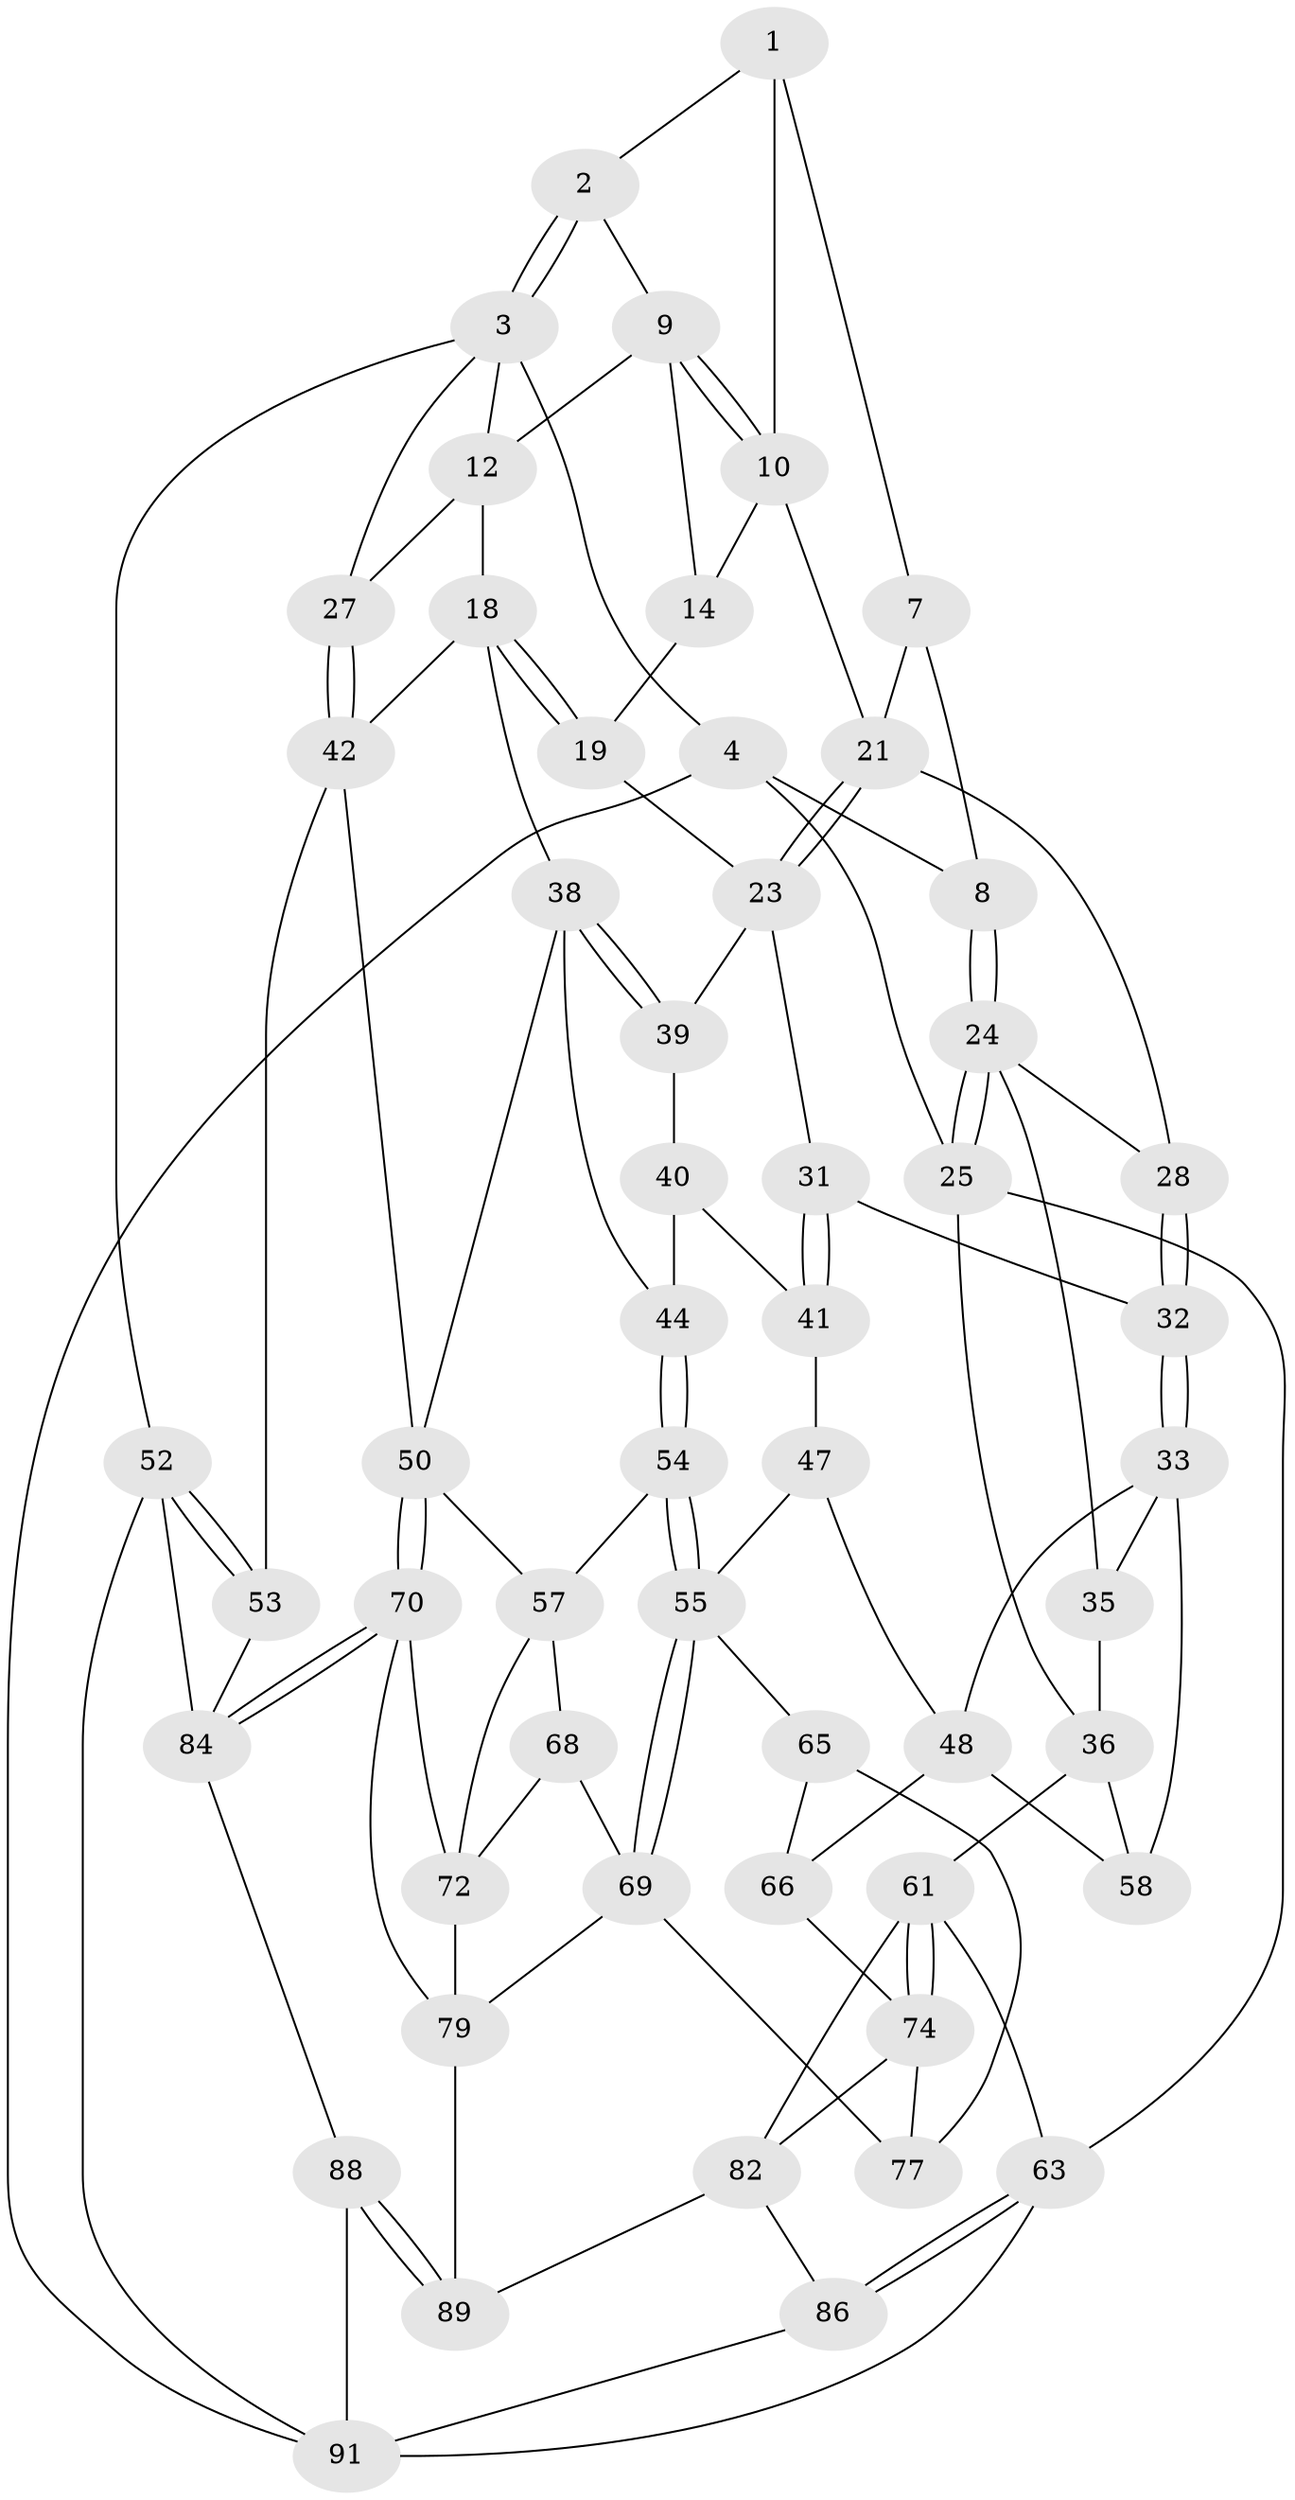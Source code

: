 // Generated by graph-tools (version 1.1) at 2025/24/03/03/25 07:24:33]
// undirected, 55 vertices, 118 edges
graph export_dot {
graph [start="1"]
  node [color=gray90,style=filled];
  1 [pos="+0.3920948925267158+0",super="+6"];
  2 [pos="+0.6845336366500729+0"];
  3 [pos="+1+0",super="+13"];
  4 [pos="+0+0",super="+5"];
  7 [pos="+0.33597055240940976+0.13132553948181366"];
  8 [pos="+0.13214970526052253+0.1433840134297259"];
  9 [pos="+0.6900917277175477+0",super="+11"];
  10 [pos="+0.5948464908052905+0.14491727031723547",super="+16"];
  12 [pos="+0.8638859778594442+0.12243084130645779",super="+17"];
  14 [pos="+0.7700165680255857+0.1004168435478187",super="+15"];
  18 [pos="+0.8284971753952708+0.3346386945960569",super="+37"];
  19 [pos="+0.7277012566370197+0.2646721059114968",super="+20"];
  21 [pos="+0.5419524768913189+0.23582235540677177",super="+22"];
  23 [pos="+0.5734151025379176+0.33439465039581007",super="+30"];
  24 [pos="+0.034262303747792544+0.2617410838727391",super="+29"];
  25 [pos="+0+0.34971579727618257",super="+26"];
  27 [pos="+1+0.258008989053546"];
  28 [pos="+0.3527480085060737+0.21225518158770665"];
  31 [pos="+0.4879401598149859+0.4051932444420319"];
  32 [pos="+0.4071969925502421+0.40627235780856796"];
  33 [pos="+0.3746956046373713+0.443337792929486",super="+34"];
  35 [pos="+0.2373644534583939+0.36860906360815504"];
  36 [pos="+0+0.38113342235489395",super="+59"];
  38 [pos="+0.8369612996048921+0.39117427093185625",super="+43"];
  39 [pos="+0.6546618129165583+0.4131693620817356"];
  40 [pos="+0.6460595056940108+0.43998070828315416",super="+45"];
  41 [pos="+0.5336560508483481+0.4769238724361086",super="+46"];
  42 [pos="+1+0.36203945426505735",super="+49"];
  44 [pos="+0.6837826739049029+0.5377652401702653"];
  47 [pos="+0.5462330017387533+0.5717886772165067"];
  48 [pos="+0.5002096353710708+0.5660557347841512",super="+60"];
  50 [pos="+0.8723728128387547+0.6064871648142757",super="+51"];
  52 [pos="+1+1",super="+90"];
  53 [pos="+1+0.8348800078337315",super="+83"];
  54 [pos="+0.6967197090439815+0.5918386971181177"];
  55 [pos="+0.598052429995621+0.6557691047190857",super="+56"];
  57 [pos="+0.7192548916191562+0.6077901704245572",super="+67"];
  58 [pos="+0.24740919633199715+0.5735217410910345"];
  61 [pos="+0.22077799131960962+0.6149710115596773",super="+62"];
  63 [pos="+0.13958201514681945+0.7065669664393358",super="+64"];
  65 [pos="+0.5125320124496126+0.6643628593667302",super="+75"];
  66 [pos="+0.40824555700488396+0.6541838987548279",super="+73"];
  68 [pos="+0.6230818740166012+0.6816696931120639"];
  69 [pos="+0.602089104976821+0.6629008670365291",super="+76"];
  70 [pos="+0.8430518530075553+0.7926137607872908",super="+71"];
  72 [pos="+0.751202685572816+0.7227855739875514",super="+78"];
  74 [pos="+0.42534137864821575+0.8157618742848465",super="+81"];
  77 [pos="+0.49223495001096024+0.9007697984452289"];
  79 [pos="+0.6418332544349203+0.8083054575265087",super="+80"];
  82 [pos="+0.29512370581510605+0.8121658361714239",super="+85"];
  84 [pos="+0.8609449928122335+0.8203569586756632",super="+87"];
  86 [pos="+0.1424473385677274+0.9244291339094934"];
  88 [pos="+0.5426016590262158+1"];
  89 [pos="+0.5009855355748888+0.9357599652616089"];
  91 [pos="+0+1",super="+92"];
  1 -- 2;
  1 -- 10;
  1 -- 7;
  2 -- 3;
  2 -- 3;
  2 -- 9;
  3 -- 4;
  3 -- 52;
  3 -- 27;
  3 -- 12;
  4 -- 91;
  4 -- 25;
  4 -- 8;
  7 -- 8;
  7 -- 21;
  8 -- 24;
  8 -- 24;
  9 -- 10;
  9 -- 10;
  9 -- 12;
  9 -- 14;
  10 -- 21;
  10 -- 14;
  12 -- 18;
  12 -- 27;
  14 -- 19 [weight=2];
  18 -- 19;
  18 -- 19;
  18 -- 42;
  18 -- 38;
  19 -- 23;
  21 -- 23;
  21 -- 23;
  21 -- 28;
  23 -- 31;
  23 -- 39;
  24 -- 25;
  24 -- 25;
  24 -- 35;
  24 -- 28;
  25 -- 36;
  25 -- 63;
  27 -- 42;
  27 -- 42;
  28 -- 32;
  28 -- 32;
  31 -- 32;
  31 -- 41;
  31 -- 41;
  32 -- 33;
  32 -- 33;
  33 -- 48;
  33 -- 58;
  33 -- 35;
  35 -- 36;
  36 -- 58;
  36 -- 61;
  38 -- 39;
  38 -- 39;
  38 -- 44;
  38 -- 50;
  39 -- 40;
  40 -- 41 [weight=2];
  40 -- 44;
  41 -- 47;
  42 -- 50;
  42 -- 53;
  44 -- 54;
  44 -- 54;
  47 -- 48;
  47 -- 55;
  48 -- 58;
  48 -- 66;
  50 -- 70;
  50 -- 70;
  50 -- 57;
  52 -- 53 [weight=2];
  52 -- 53;
  52 -- 91;
  52 -- 84;
  53 -- 84;
  54 -- 55;
  54 -- 55;
  54 -- 57;
  55 -- 69;
  55 -- 69;
  55 -- 65;
  57 -- 72;
  57 -- 68;
  61 -- 74;
  61 -- 74;
  61 -- 82;
  61 -- 63;
  63 -- 86;
  63 -- 86;
  63 -- 91;
  65 -- 66 [weight=2];
  65 -- 77;
  66 -- 74;
  68 -- 69;
  68 -- 72;
  69 -- 77;
  69 -- 79;
  70 -- 84;
  70 -- 84;
  70 -- 72;
  70 -- 79;
  72 -- 79;
  74 -- 82;
  74 -- 77;
  79 -- 89;
  82 -- 89;
  82 -- 86;
  84 -- 88;
  86 -- 91;
  88 -- 89;
  88 -- 89;
  88 -- 91;
}
